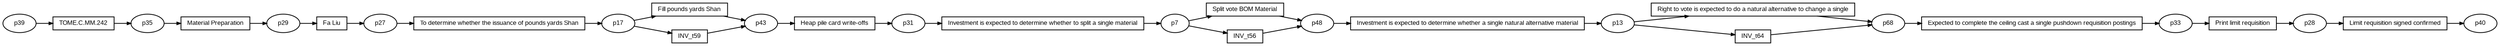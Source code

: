 digraph G {ranksep=".3"; fontsize="8"; remincross=true; margin="0.0,0.0"; fontname="Arial";rankdir="LR"; 
edge [arrowsize="0.5"];
node [height=".2",width=".2",fontname="Arial",fontsize="8"];
t0 [shape="box",label="Heap pile card write-offs"];
t1 [shape="box",label="Fill pounds yards Shan"];
t2 [shape="box",label="Print limit requisition"];
t3 [shape="box",label="Investment is expected to determine whether to split a single material"];
t4 [shape="box",label="Right to vote is expected to do a natural alternative to change a single"];
t5 [shape="box",label="TOME.C.MM.242"];
t6 [shape="box",label="Investment is expected to determine whether a single natural alternative material"];
t7 [shape="box",label="Material Preparation"];
t8 [shape="box",label="To determine whether the issuance of pounds yards Shan"];
t9 [shape="box",label="Fa Liu"];
t10 [shape="box",label="Limit requisition signed confirmed"];
t11 [shape="box",label="Expected to complete the ceiling cast a single pushdown requisition postings"];
t12 [shape="box",label="Split vote BOM Material"];
t13 [shape="box",label="INV_t56"];
t14 [shape="box",label="INV_t64"];
t15 [shape="box",label="INV_t59"];
p0 [shape="oval",label="p7"];
p1 [shape="oval",label="p13"];
p2 [shape="oval",label="p17"];
p3 [shape="oval",label="p39"];
p4 [shape="oval",label="p40"];
p5 [shape="oval",label="p43"];
p6 [shape="oval",label="p48"];
p7 [shape="oval",label="p68"];
p8 [shape="oval",label="p29"];
p9 [shape="oval",label="p31"];
p10 [shape="oval",label="p27"];
p11 [shape="oval",label="p35"];
p12 [shape="oval",label="p28"];
p13 [shape="oval",label="p33"];
p13 -> t2[label=""];
t5 -> p11[label=""];
t2 -> p12[label=""];
t13 -> p6[label=""];
t10 -> p4[label=""];
p1 -> t14[label=""];
p3 -> t5[label=""];
p5 -> t0[label=""];
p1 -> t4[label=""];
t7 -> p8[label=""];
p6 -> t6[label=""];
p9 -> t3[label=""];
p12 -> t10[label=""];
p11 -> t7[label=""];
t0 -> p9[label=""];
t3 -> p0[label=""];
t9 -> p10[label=""];
p10 -> t8[label=""];
p0 -> t12[label=""];
p2 -> t1[label=""];
t12 -> p6[label=""];
p8 -> t9[label=""];
p0 -> t13[label=""];
p7 -> t11[label=""];
t4 -> p7[label=""];
t8 -> p2[label=""];
t14 -> p7[label=""];
t11 -> p13[label=""];
t15 -> p5[label=""];
t6 -> p1[label=""];
p2 -> t15[label=""];
t1 -> p5[label=""];
}
